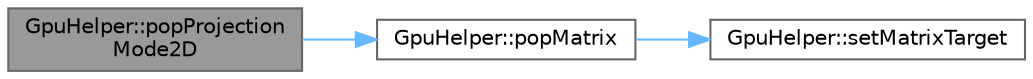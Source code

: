 digraph "GpuHelper::popProjectionMode2D"
{
 // LATEX_PDF_SIZE
  bgcolor="transparent";
  edge [fontname=Helvetica,fontsize=10,labelfontname=Helvetica,labelfontsize=10];
  node [fontname=Helvetica,fontsize=10,shape=box,height=0.2,width=0.4];
  rankdir="LR";
  Node1 [id="Node000001",label="GpuHelper::popProjection\lMode2D",height=0.2,width=0.4,color="gray40", fillcolor="grey60", style="filled", fontcolor="black",tooltip=" "];
  Node1 -> Node2 [id="edge3_Node000001_Node000002",color="steelblue1",style="solid",tooltip=" "];
  Node2 [id="Node000002",label="GpuHelper::popMatrix",height=0.2,width=0.4,color="grey40", fillcolor="white", style="filled",URL="$class_gpu_helper.html#aad0cc23c2eaf0dcc610b180e5c8b195e",tooltip=" "];
  Node2 -> Node3 [id="edge4_Node000002_Node000003",color="steelblue1",style="solid",tooltip=" "];
  Node3 [id="Node000003",label="GpuHelper::setMatrixTarget",height=0.2,width=0.4,color="grey40", fillcolor="white", style="filled",URL="$class_gpu_helper.html#a310cd4e00d7e8b63771391da3a62943e",tooltip=" "];
}
